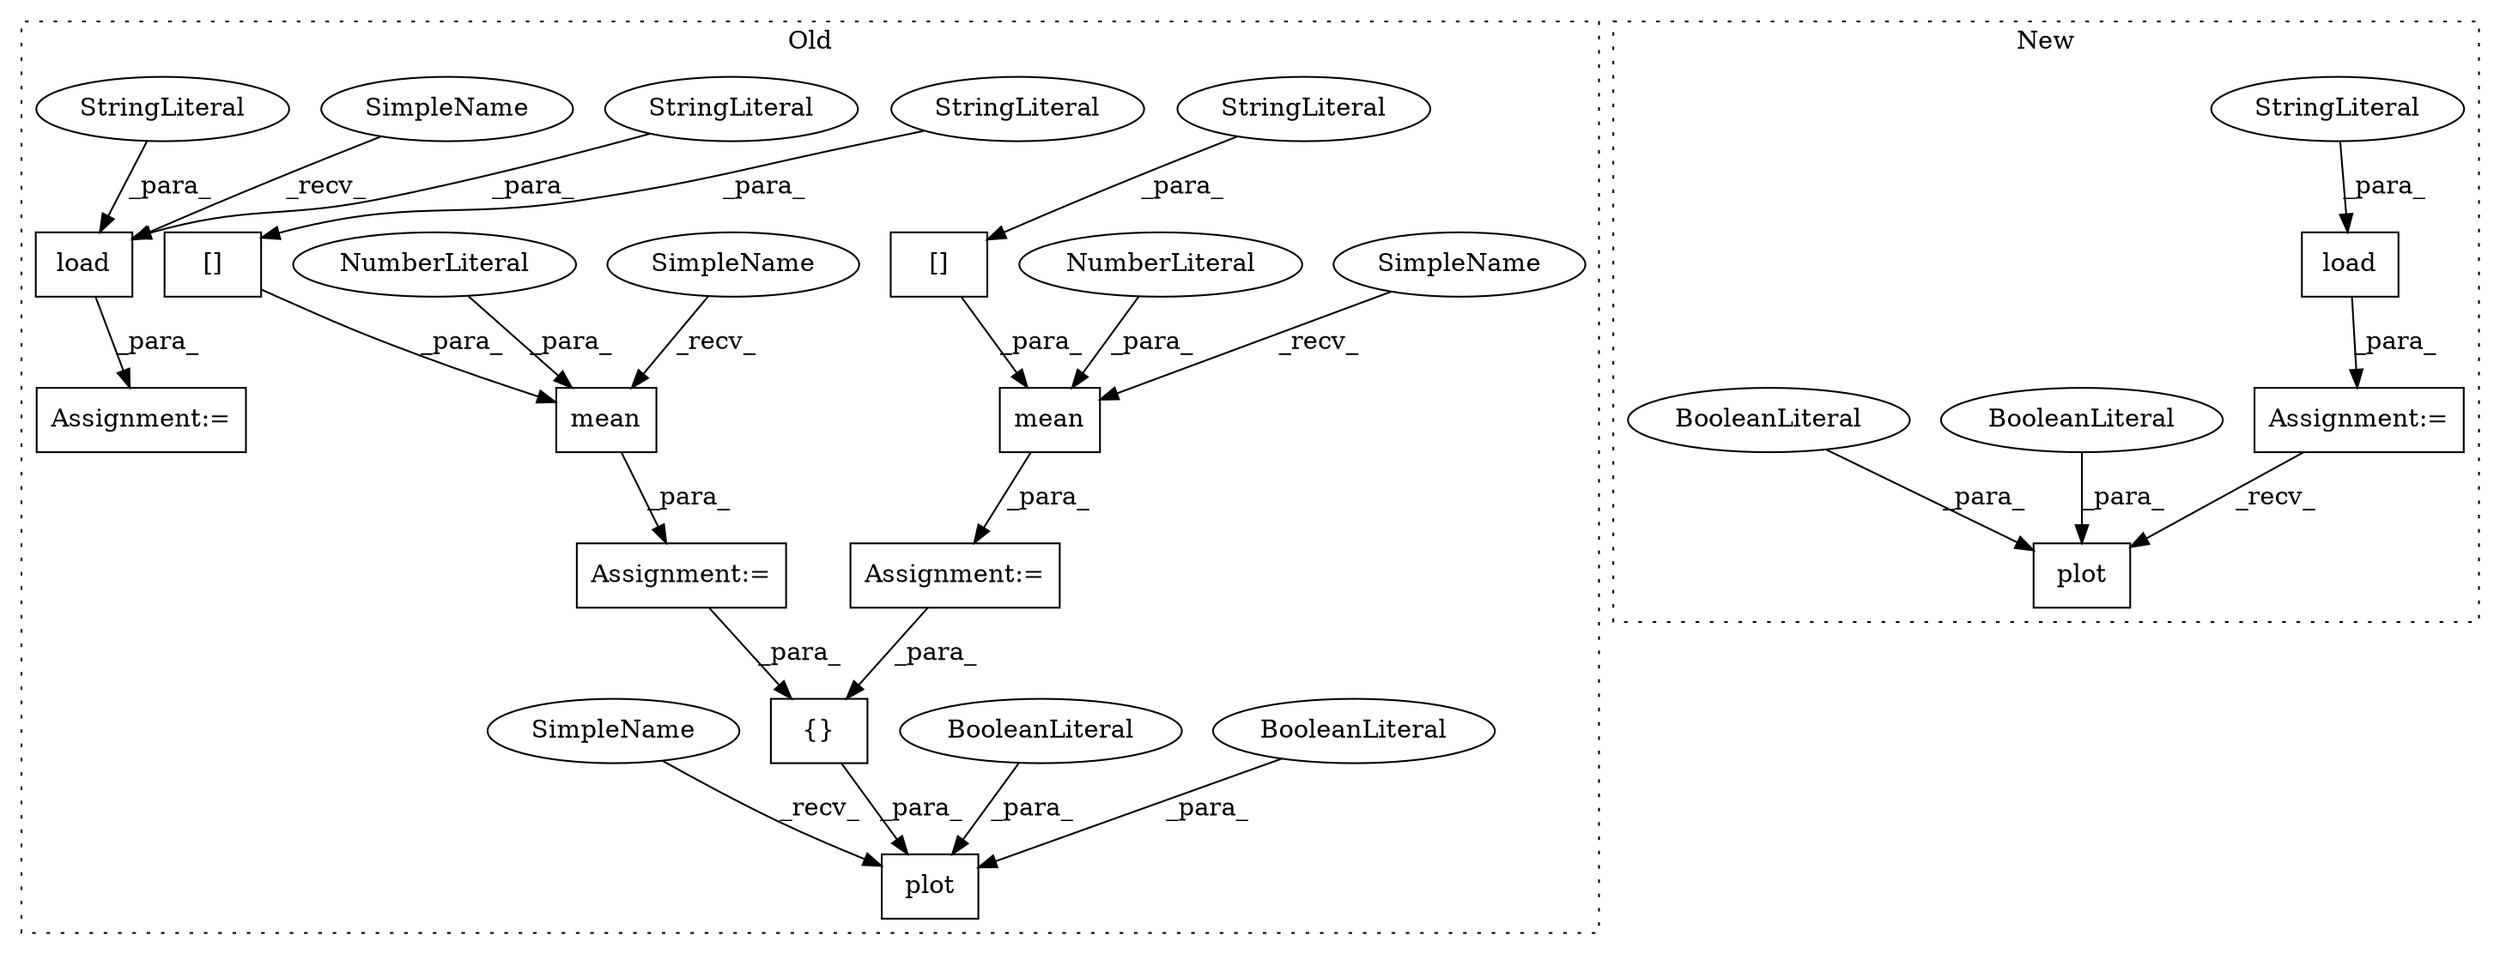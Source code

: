 digraph G {
subgraph cluster0 {
1 [label="plot" a="32" s="320,351" l="5,1" shape="box"];
5 [label="Assignment:=" a="7" s="264" l="1" shape="box"];
6 [label="BooleanLiteral" a="9" s="347" l="4" shape="ellipse"];
7 [label="load" a="32" s="186,208" l="5,1" shape="box"];
8 [label="{}" a="4" s="334,340" l="1,1" shape="box"];
10 [label="mean" a="32" s="271,302" l="5,1" shape="box"];
11 [label="mean" a="32" s="224,255" l="5,1" shape="box"];
12 [label="[]" a="2" s="229,252" l="5,1" shape="box"];
13 [label="NumberLiteral" a="34" s="254" l="1" shape="ellipse"];
14 [label="[]" a="2" s="276,299" l="5,1" shape="box"];
15 [label="NumberLiteral" a="34" s="301" l="1" shape="ellipse"];
17 [label="StringLiteral" a="45" s="281" l="18" shape="ellipse"];
18 [label="StringLiteral" a="45" s="234" l="18" shape="ellipse"];
19 [label="StringLiteral" a="45" s="191" l="9" shape="ellipse"];
20 [label="Assignment:=" a="7" s="173" l="2" shape="box"];
21 [label="Assignment:=" a="7" s="217" l="1" shape="box"];
22 [label="StringLiteral" a="45" s="201" l="7" shape="ellipse"];
23 [label="BooleanLiteral" a="9" s="342" l="4" shape="ellipse"];
25 [label="SimpleName" a="42" s="218" l="5" shape="ellipse"];
26 [label="SimpleName" a="42" s="265" l="5" shape="ellipse"];
27 [label="SimpleName" a="42" s="309" l="10" shape="ellipse"];
28 [label="SimpleName" a="42" s="175" l="10" shape="ellipse"];
label = "Old";
style="dotted";
}
subgraph cluster1 {
2 [label="load" a="32" s="105,123" l="5,1" shape="box"];
3 [label="Assignment:=" a="7" s="93" l="1" shape="box"];
4 [label="StringLiteral" a="45" s="110" l="13" shape="ellipse"];
9 [label="plot" a="32" s="134,148" l="5,1" shape="box"];
16 [label="BooleanLiteral" a="9" s="144" l="4" shape="ellipse"];
24 [label="BooleanLiteral" a="9" s="139" l="4" shape="ellipse"];
label = "New";
style="dotted";
}
2 -> 3 [label="_para_"];
3 -> 9 [label="_recv_"];
4 -> 2 [label="_para_"];
5 -> 8 [label="_para_"];
6 -> 1 [label="_para_"];
7 -> 20 [label="_para_"];
8 -> 1 [label="_para_"];
10 -> 5 [label="_para_"];
11 -> 21 [label="_para_"];
12 -> 11 [label="_para_"];
13 -> 11 [label="_para_"];
14 -> 10 [label="_para_"];
15 -> 10 [label="_para_"];
16 -> 9 [label="_para_"];
17 -> 14 [label="_para_"];
18 -> 12 [label="_para_"];
19 -> 7 [label="_para_"];
21 -> 8 [label="_para_"];
22 -> 7 [label="_para_"];
23 -> 1 [label="_para_"];
24 -> 9 [label="_para_"];
25 -> 11 [label="_recv_"];
26 -> 10 [label="_recv_"];
27 -> 1 [label="_recv_"];
28 -> 7 [label="_recv_"];
}